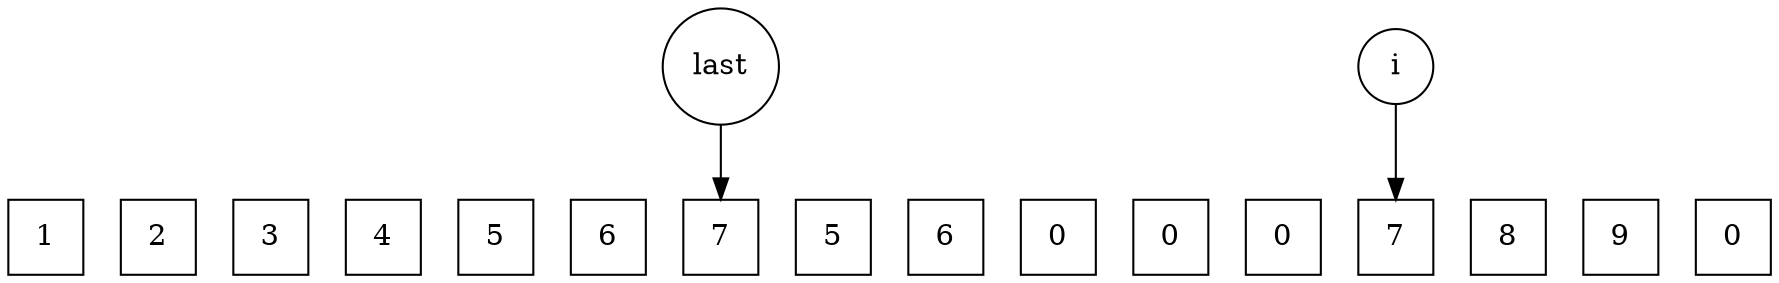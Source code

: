 digraph {
	node [shape=square]
	0 [label=1]
	1 [label=2]
	2 [label=3]
	3 [label=4]
	4 [label=5]
	5 [label=6]
	6 [label=7]
	7 [label=5]
	8 [label=6]
	9 [label=0]
	10 [label=0]
	11 [label=0]
	12 [label=7]
	13 [label=8]
	14 [label=9]
	15 [label=0]
	{
		graph [rank=same]
		0
		1
		2
		3
		4
		5
		6
		7
		8
		9
		10
		11
		12
		13
		14
		15
	}
	i [shape=circle]
	i -> 12
	last [shape=circle]
	last -> 6
}